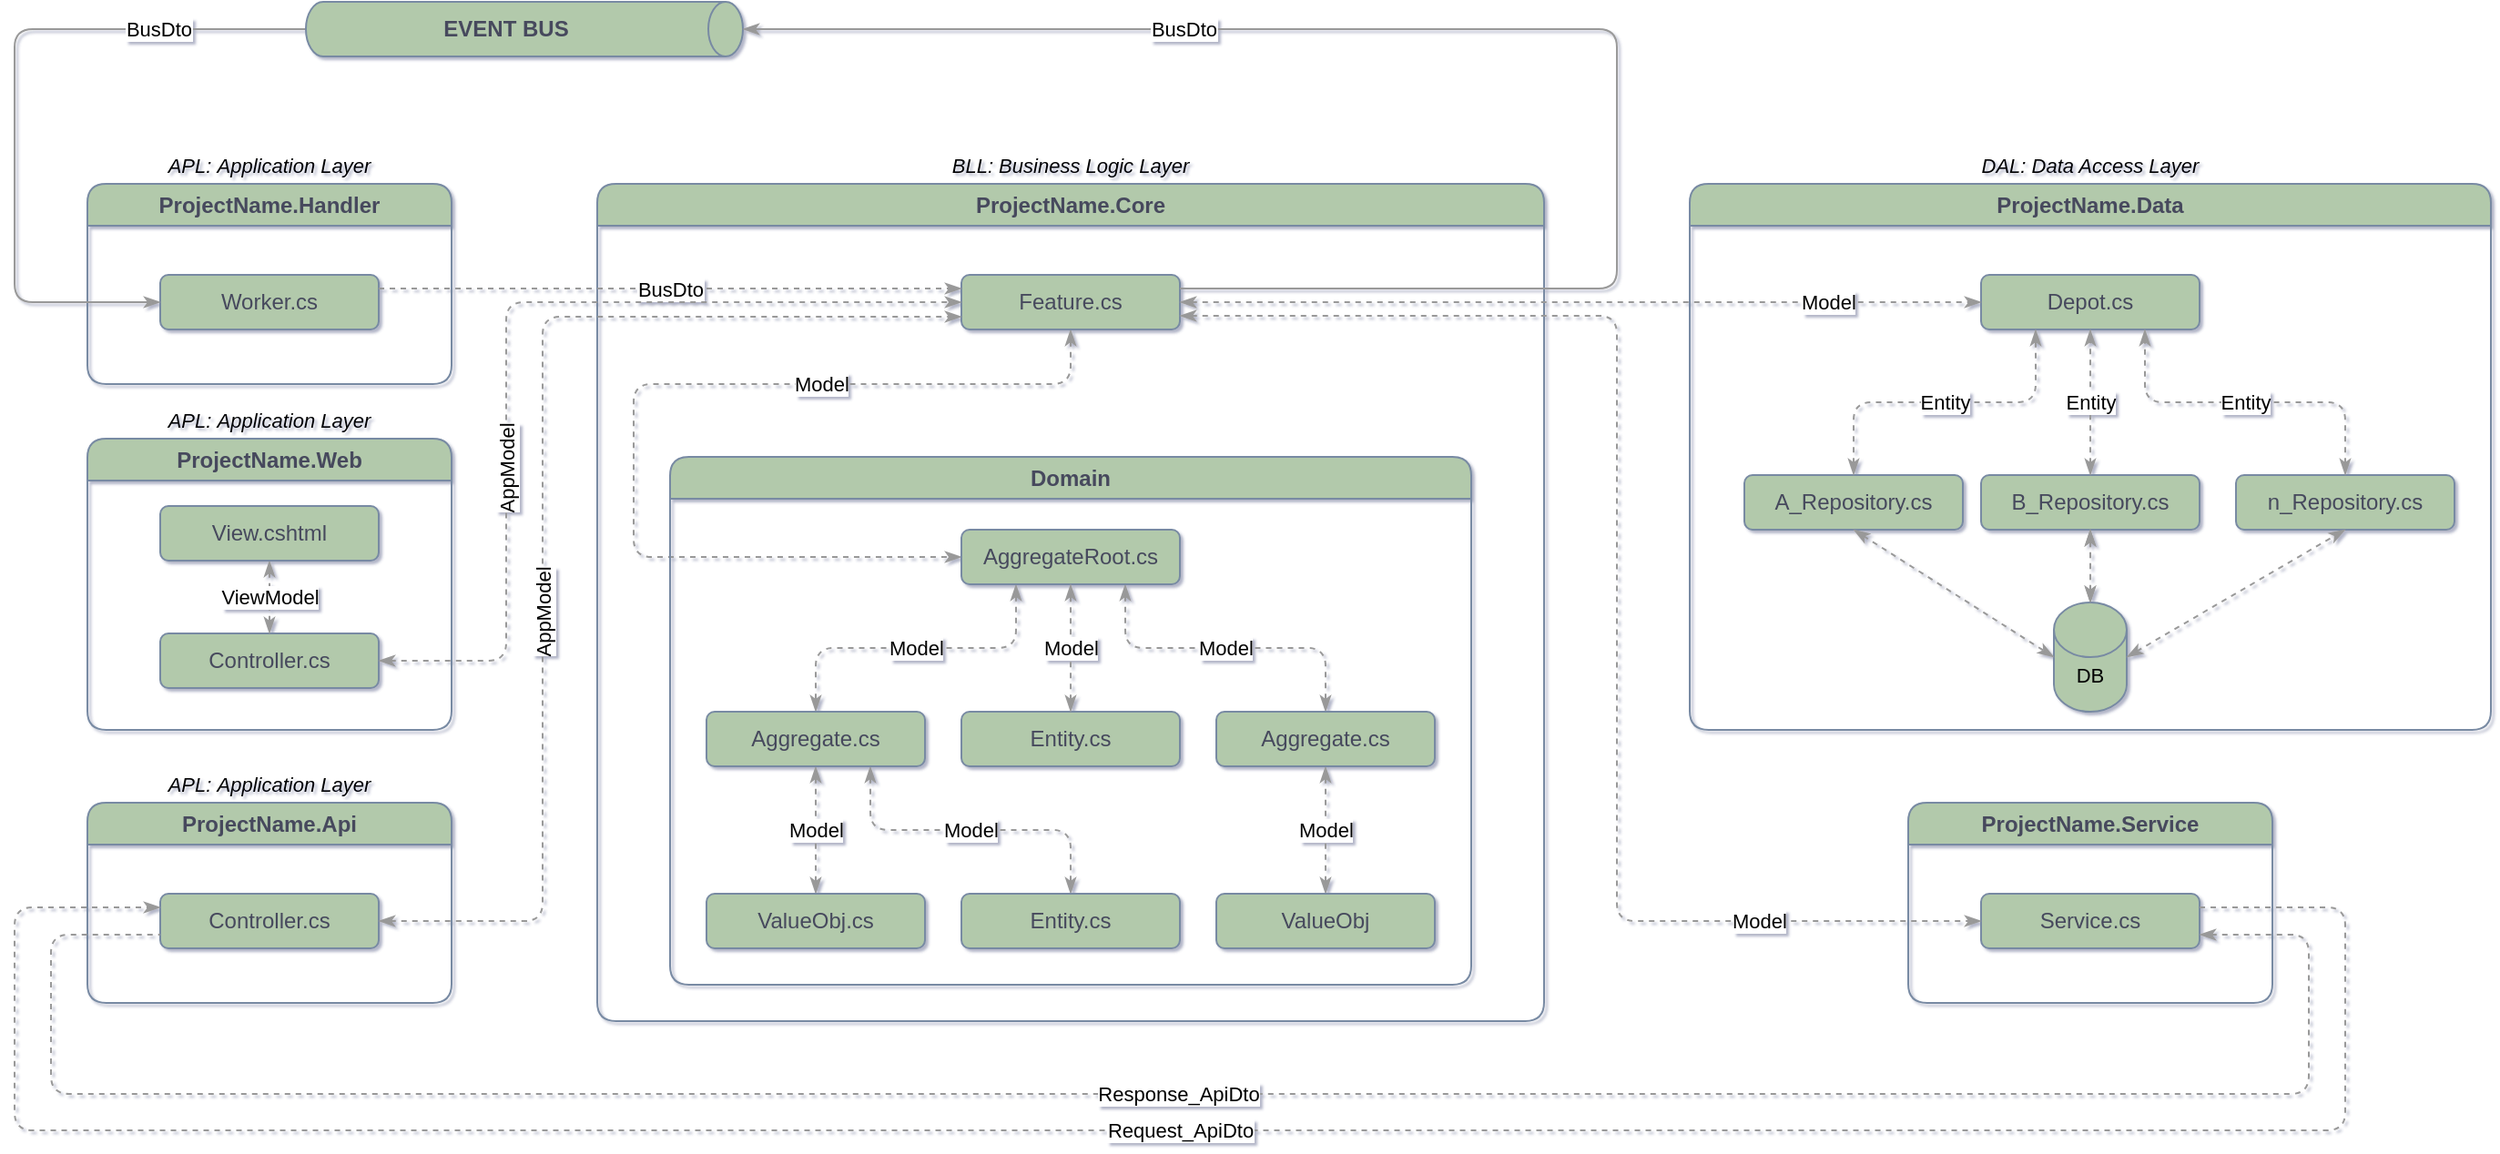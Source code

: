 <mxfile version="22.0.3" type="device">
  <diagram id="iLdezfkAtNY4yDoed4SI" name="Pagina-1">
    <mxGraphModel dx="3772" dy="1671" grid="1" gridSize="10" guides="1" tooltips="1" connect="1" arrows="1" fold="1" page="1" pageScale="1" pageWidth="1169" pageHeight="827" math="0" shadow="1">
      <root>
        <mxCell id="0" />
        <mxCell id="1" parent="0" />
        <mxCell id="ZIbt8lhmEdEB8YdYnukx-40" value="ProjectName.Handler" style="swimlane;whiteSpace=wrap;html=1;fillColor=#B2C9AB;strokeColor=#788AA3;labelBackgroundColor=none;fontColor=#46495D;rounded=1;fontFamily=Helvetica;" parent="1" vertex="1">
          <mxGeometry x="-2240" y="-640" width="200" height="110" as="geometry" />
        </mxCell>
        <mxCell id="ZIbt8lhmEdEB8YdYnukx-41" value="Worker.cs" style="rounded=1;whiteSpace=wrap;html=1;labelBackgroundColor=none;fillColor=#B2C9AB;strokeColor=#788AA3;fontColor=#46495D;fontFamily=Helvetica;" parent="ZIbt8lhmEdEB8YdYnukx-40" vertex="1">
          <mxGeometry x="40" y="50" width="120" height="30" as="geometry" />
        </mxCell>
        <mxCell id="ZIbt8lhmEdEB8YdYnukx-42" value="ProjectName.Core" style="swimlane;whiteSpace=wrap;html=1;labelBackgroundColor=none;fillColor=#B2C9AB;strokeColor=#788AA3;fontColor=#46495D;rounded=1;fontFamily=Helvetica;" parent="1" vertex="1">
          <mxGeometry x="-1960" y="-640" width="520" height="460" as="geometry" />
        </mxCell>
        <mxCell id="S6S6sdwePWm2cXLxEyDb-39" value="Model" style="edgeStyle=orthogonalEdgeStyle;shape=connector;rounded=1;orthogonalLoop=1;jettySize=auto;html=1;exitX=0.5;exitY=1;exitDx=0;exitDy=0;entryX=0;entryY=0.5;entryDx=0;entryDy=0;dashed=1;labelBackgroundColor=default;strokeColor=#999999;align=center;verticalAlign=middle;fontFamily=Helvetica;fontSize=11;fontColor=default;startArrow=classicThin;startFill=1;endArrow=classicThin;endFill=1;jumpStyle=none;" parent="ZIbt8lhmEdEB8YdYnukx-42" source="ZIbt8lhmEdEB8YdYnukx-44" target="S6S6sdwePWm2cXLxEyDb-33" edge="1">
          <mxGeometry x="-0.386" relative="1" as="geometry">
            <Array as="points">
              <mxPoint x="260" y="110" />
              <mxPoint x="20" y="110" />
              <mxPoint x="20" y="205" />
            </Array>
            <mxPoint as="offset" />
          </mxGeometry>
        </mxCell>
        <mxCell id="ZIbt8lhmEdEB8YdYnukx-44" value="Feature.cs" style="rounded=1;whiteSpace=wrap;html=1;labelBackgroundColor=none;fillColor=#B2C9AB;strokeColor=#788AA3;fontColor=#46495D;fontFamily=Helvetica;" parent="ZIbt8lhmEdEB8YdYnukx-42" vertex="1">
          <mxGeometry x="200" y="50" width="120" height="30" as="geometry" />
        </mxCell>
        <mxCell id="ZIbt8lhmEdEB8YdYnukx-49" style="edgeStyle=none;rounded=1;orthogonalLoop=1;jettySize=auto;html=1;exitX=0.5;exitY=0;exitDx=0;exitDy=0;dashed=1;labelBackgroundColor=none;strokeColor=#788AA3;fontColor=default;fontFamily=Helvetica;" parent="ZIbt8lhmEdEB8YdYnukx-42" source="ZIbt8lhmEdEB8YdYnukx-44" target="ZIbt8lhmEdEB8YdYnukx-44" edge="1">
          <mxGeometry relative="1" as="geometry" />
        </mxCell>
        <mxCell id="S6S6sdwePWm2cXLxEyDb-30" value="Domain" style="swimlane;whiteSpace=wrap;html=1;fillColor=#B2C9AB;strokeColor=#788AA3;labelBackgroundColor=none;fontColor=#46495D;rounded=1;fontFamily=Helvetica;align=center;labelPosition=center;verticalLabelPosition=middle;verticalAlign=middle;spacingLeft=0;swimlaneLine=1;" parent="ZIbt8lhmEdEB8YdYnukx-42" vertex="1">
          <mxGeometry x="40" y="150" width="440" height="290" as="geometry" />
        </mxCell>
        <mxCell id="S6S6sdwePWm2cXLxEyDb-40" value="Model" style="edgeStyle=orthogonalEdgeStyle;shape=connector;rounded=1;orthogonalLoop=1;jettySize=auto;html=1;exitX=0.25;exitY=1;exitDx=0;exitDy=0;entryX=0.5;entryY=0;entryDx=0;entryDy=0;dashed=1;labelBackgroundColor=default;strokeColor=#999999;align=center;verticalAlign=middle;fontFamily=Helvetica;fontSize=11;fontColor=default;startArrow=classicThin;startFill=1;endArrow=classicThin;endFill=1;" parent="S6S6sdwePWm2cXLxEyDb-30" source="S6S6sdwePWm2cXLxEyDb-33" target="S6S6sdwePWm2cXLxEyDb-36" edge="1">
          <mxGeometry relative="1" as="geometry" />
        </mxCell>
        <mxCell id="S6S6sdwePWm2cXLxEyDb-41" value="Model" style="edgeStyle=orthogonalEdgeStyle;shape=connector;rounded=1;orthogonalLoop=1;jettySize=auto;html=1;exitX=0.75;exitY=1;exitDx=0;exitDy=0;entryX=0.5;entryY=0;entryDx=0;entryDy=0;dashed=1;labelBackgroundColor=default;strokeColor=#999999;align=center;verticalAlign=middle;fontFamily=Helvetica;fontSize=11;fontColor=default;startArrow=classicThin;startFill=1;endArrow=classicThin;endFill=1;" parent="S6S6sdwePWm2cXLxEyDb-30" source="S6S6sdwePWm2cXLxEyDb-33" target="S6S6sdwePWm2cXLxEyDb-35" edge="1">
          <mxGeometry relative="1" as="geometry" />
        </mxCell>
        <mxCell id="S6S6sdwePWm2cXLxEyDb-33" value="AggregateRoot.cs" style="rounded=1;whiteSpace=wrap;html=1;labelBackgroundColor=none;fillColor=#B2C9AB;strokeColor=#788AA3;fontColor=#46495D;fillStyle=auto;fontFamily=Helvetica;" parent="S6S6sdwePWm2cXLxEyDb-30" vertex="1">
          <mxGeometry x="160" y="40" width="120" height="30" as="geometry" />
        </mxCell>
        <mxCell id="S6S6sdwePWm2cXLxEyDb-34" value="Entity.cs" style="rounded=1;whiteSpace=wrap;html=1;labelBackgroundColor=none;fillColor=#B2C9AB;strokeColor=#788AA3;fontColor=#46495D;fontFamily=Helvetica;" parent="S6S6sdwePWm2cXLxEyDb-30" vertex="1">
          <mxGeometry x="160" y="140" width="120" height="30" as="geometry" />
        </mxCell>
        <mxCell id="8IRpJfA5RcOS6pKWGIfW-10" value="Model" style="edgeStyle=orthogonalEdgeStyle;shape=connector;rounded=1;orthogonalLoop=1;jettySize=auto;html=1;dashed=1;labelBackgroundColor=default;strokeColor=#999999;align=center;verticalAlign=middle;fontFamily=Helvetica;fontSize=11;fontColor=default;startArrow=classicThin;startFill=1;endArrow=classicThin;endFill=1;" parent="S6S6sdwePWm2cXLxEyDb-30" source="S6S6sdwePWm2cXLxEyDb-35" target="8IRpJfA5RcOS6pKWGIfW-7" edge="1">
          <mxGeometry relative="1" as="geometry" />
        </mxCell>
        <mxCell id="S6S6sdwePWm2cXLxEyDb-35" value="Aggregate.cs" style="rounded=1;whiteSpace=wrap;html=1;labelBackgroundColor=none;fillColor=#B2C9AB;strokeColor=#788AA3;fontColor=#46495D;fontFamily=Helvetica;" parent="S6S6sdwePWm2cXLxEyDb-30" vertex="1">
          <mxGeometry x="300" y="140" width="120" height="30" as="geometry" />
        </mxCell>
        <mxCell id="8IRpJfA5RcOS6pKWGIfW-8" value="Model" style="edgeStyle=orthogonalEdgeStyle;shape=connector;rounded=1;orthogonalLoop=1;jettySize=auto;html=1;dashed=1;labelBackgroundColor=default;strokeColor=#999999;align=center;verticalAlign=middle;fontFamily=Helvetica;fontSize=11;fontColor=default;startArrow=classicThin;startFill=1;endArrow=classicThin;endFill=1;" parent="S6S6sdwePWm2cXLxEyDb-30" source="S6S6sdwePWm2cXLxEyDb-36" target="8IRpJfA5RcOS6pKWGIfW-5" edge="1">
          <mxGeometry relative="1" as="geometry" />
        </mxCell>
        <mxCell id="8IRpJfA5RcOS6pKWGIfW-9" value="Model" style="edgeStyle=orthogonalEdgeStyle;shape=connector;rounded=1;orthogonalLoop=1;jettySize=auto;html=1;exitX=0.75;exitY=1;exitDx=0;exitDy=0;entryX=0.5;entryY=0;entryDx=0;entryDy=0;dashed=1;labelBackgroundColor=default;strokeColor=#999999;align=center;verticalAlign=middle;fontFamily=Helvetica;fontSize=11;fontColor=default;startArrow=classicThin;startFill=1;endArrow=classicThin;endFill=1;" parent="S6S6sdwePWm2cXLxEyDb-30" source="S6S6sdwePWm2cXLxEyDb-36" target="8IRpJfA5RcOS6pKWGIfW-6" edge="1">
          <mxGeometry relative="1" as="geometry" />
        </mxCell>
        <mxCell id="S6S6sdwePWm2cXLxEyDb-36" value="Aggregate.cs" style="rounded=1;whiteSpace=wrap;html=1;labelBackgroundColor=none;fillColor=#B2C9AB;strokeColor=#788AA3;fontColor=#46495D;fontFamily=Helvetica;" parent="S6S6sdwePWm2cXLxEyDb-30" vertex="1">
          <mxGeometry x="20" y="140" width="120" height="30" as="geometry" />
        </mxCell>
        <mxCell id="S6S6sdwePWm2cXLxEyDb-37" value="Model" style="endArrow=classicThin;html=1;rounded=1;dashed=1;labelBackgroundColor=default;strokeColor=#999999;align=center;verticalAlign=middle;fontFamily=Helvetica;fontSize=11;fontColor=default;shape=connector;entryX=0.5;entryY=1;entryDx=0;entryDy=0;exitX=0.5;exitY=0;exitDx=0;exitDy=0;startArrow=classicThin;startFill=1;endFill=1;" parent="S6S6sdwePWm2cXLxEyDb-30" source="S6S6sdwePWm2cXLxEyDb-34" target="S6S6sdwePWm2cXLxEyDb-33" edge="1">
          <mxGeometry relative="1" as="geometry">
            <mxPoint x="-177.0" y="167.74" as="sourcePoint" />
            <mxPoint x="-77" y="167.74" as="targetPoint" />
          </mxGeometry>
        </mxCell>
        <mxCell id="8IRpJfA5RcOS6pKWGIfW-5" value="ValueObj.cs" style="rounded=1;whiteSpace=wrap;html=1;labelBackgroundColor=none;fillColor=#B2C9AB;strokeColor=#788AA3;fontColor=#46495D;fontFamily=Helvetica;" parent="S6S6sdwePWm2cXLxEyDb-30" vertex="1">
          <mxGeometry x="20" y="240" width="120" height="30" as="geometry" />
        </mxCell>
        <mxCell id="8IRpJfA5RcOS6pKWGIfW-6" value="Entity.cs" style="rounded=1;whiteSpace=wrap;html=1;labelBackgroundColor=none;fillColor=#B2C9AB;strokeColor=#788AA3;fontColor=#46495D;fontFamily=Helvetica;" parent="S6S6sdwePWm2cXLxEyDb-30" vertex="1">
          <mxGeometry x="160" y="240" width="120" height="30" as="geometry" />
        </mxCell>
        <mxCell id="8IRpJfA5RcOS6pKWGIfW-7" value="ValueObj" style="rounded=1;whiteSpace=wrap;html=1;labelBackgroundColor=none;fillColor=#B2C9AB;strokeColor=#788AA3;fontColor=#46495D;fontFamily=Helvetica;" parent="S6S6sdwePWm2cXLxEyDb-30" vertex="1">
          <mxGeometry x="300" y="240" width="120" height="30" as="geometry" />
        </mxCell>
        <mxCell id="ZIbt8lhmEdEB8YdYnukx-50" value="ProjectName.Data" style="swimlane;whiteSpace=wrap;html=1;labelBackgroundColor=none;fillColor=#B2C9AB;strokeColor=#788AA3;fontColor=#46495D;rounded=1;fontFamily=Helvetica;" parent="1" vertex="1">
          <mxGeometry x="-1360" y="-640" width="440" height="300" as="geometry" />
        </mxCell>
        <mxCell id="ZIbt8lhmEdEB8YdYnukx-51" value="Depot.cs" style="rounded=1;whiteSpace=wrap;html=1;labelBackgroundColor=none;fillColor=#B2C9AB;strokeColor=#788AA3;fontColor=#46495D;fillStyle=auto;fontFamily=Helvetica;" parent="ZIbt8lhmEdEB8YdYnukx-50" vertex="1">
          <mxGeometry x="160" y="50" width="120" height="30" as="geometry" />
        </mxCell>
        <mxCell id="ZIbt8lhmEdEB8YdYnukx-52" value="B_Repository.cs" style="rounded=1;whiteSpace=wrap;html=1;labelBackgroundColor=none;fillColor=#B2C9AB;strokeColor=#788AA3;fontColor=#46495D;fontFamily=Helvetica;" parent="ZIbt8lhmEdEB8YdYnukx-50" vertex="1">
          <mxGeometry x="160" y="160" width="120" height="30" as="geometry" />
        </mxCell>
        <mxCell id="ZIbt8lhmEdEB8YdYnukx-53" value="n_Repository.cs" style="rounded=1;whiteSpace=wrap;html=1;labelBackgroundColor=none;fillColor=#B2C9AB;strokeColor=#788AA3;fontColor=#46495D;fontFamily=Helvetica;" parent="ZIbt8lhmEdEB8YdYnukx-50" vertex="1">
          <mxGeometry x="300" y="160" width="120" height="30" as="geometry" />
        </mxCell>
        <mxCell id="ZIbt8lhmEdEB8YdYnukx-54" value="A_Repository.cs" style="rounded=1;whiteSpace=wrap;html=1;labelBackgroundColor=none;fillColor=#B2C9AB;strokeColor=#788AA3;fontColor=#46495D;fontFamily=Helvetica;" parent="ZIbt8lhmEdEB8YdYnukx-50" vertex="1">
          <mxGeometry x="30" y="160" width="120" height="30" as="geometry" />
        </mxCell>
        <mxCell id="BrrqnyrBpg-WXdn33gqE-143" value="" style="edgeStyle=none;shape=connector;rounded=1;orthogonalLoop=1;jettySize=auto;html=1;dashed=1;labelBackgroundColor=default;strokeColor=#999999;align=center;verticalAlign=middle;fontFamily=Helvetica;fontSize=11;fontColor=default;startArrow=classicThin;startFill=1;endArrow=classicThin;endFill=1;" parent="ZIbt8lhmEdEB8YdYnukx-50" source="ZIbt8lhmEdEB8YdYnukx-58" target="ZIbt8lhmEdEB8YdYnukx-52" edge="1">
          <mxGeometry relative="1" as="geometry" />
        </mxCell>
        <mxCell id="ZIbt8lhmEdEB8YdYnukx-58" value="" style="shape=cylinder3;whiteSpace=wrap;html=1;boundedLbl=1;backgroundOutline=1;size=15;fontFamily=Helvetica;fontSize=11;fontColor=#46495D;labelBackgroundColor=none;fillColor=#B2C9AB;strokeColor=#788AA3;rounded=1;" parent="ZIbt8lhmEdEB8YdYnukx-50" vertex="1">
          <mxGeometry x="200" y="230" width="40" height="60" as="geometry" />
        </mxCell>
        <mxCell id="BrrqnyrBpg-WXdn33gqE-6" value="" style="endArrow=classicThin;html=1;rounded=1;entryX=0;entryY=0.5;entryDx=0;entryDy=0;entryPerimeter=0;exitX=0.5;exitY=1;exitDx=0;exitDy=0;startArrow=classicThin;startFill=1;endFill=1;dashed=1;strokeColor=#999999;fontFamily=Helvetica;" parent="ZIbt8lhmEdEB8YdYnukx-50" source="ZIbt8lhmEdEB8YdYnukx-54" target="ZIbt8lhmEdEB8YdYnukx-58" edge="1">
          <mxGeometry relative="1" as="geometry">
            <mxPoint x="-175" y="173.74" as="sourcePoint" />
            <mxPoint x="-75" y="173.74" as="targetPoint" />
          </mxGeometry>
        </mxCell>
        <mxCell id="BrrqnyrBpg-WXdn33gqE-8" value="" style="endArrow=classicThin;html=1;rounded=1;dashed=1;labelBackgroundColor=default;strokeColor=#999999;align=center;verticalAlign=middle;fontFamily=Helvetica;fontSize=11;fontColor=default;shape=connector;entryX=0.5;entryY=0;entryDx=0;entryDy=0;entryPerimeter=0;exitX=0.5;exitY=1;exitDx=0;exitDy=0;startArrow=classicThin;startFill=1;endFill=1;" parent="ZIbt8lhmEdEB8YdYnukx-50" source="ZIbt8lhmEdEB8YdYnukx-52" target="ZIbt8lhmEdEB8YdYnukx-58" edge="1">
          <mxGeometry relative="1" as="geometry">
            <mxPoint x="-175" y="173.74" as="sourcePoint" />
            <mxPoint x="-75" y="173.74" as="targetPoint" />
          </mxGeometry>
        </mxCell>
        <mxCell id="BrrqnyrBpg-WXdn33gqE-10" value="" style="endArrow=classicThin;html=1;rounded=1;dashed=1;labelBackgroundColor=default;strokeColor=#999999;align=center;verticalAlign=middle;fontFamily=Helvetica;fontSize=11;fontColor=default;shape=connector;entryX=0.5;entryY=1;entryDx=0;entryDy=0;exitX=1;exitY=0.5;exitDx=0;exitDy=0;exitPerimeter=0;startArrow=classicThin;startFill=1;endFill=1;" parent="ZIbt8lhmEdEB8YdYnukx-50" source="ZIbt8lhmEdEB8YdYnukx-58" target="ZIbt8lhmEdEB8YdYnukx-53" edge="1">
          <mxGeometry relative="1" as="geometry">
            <mxPoint x="-175" y="173.74" as="sourcePoint" />
            <mxPoint x="-75" y="173.74" as="targetPoint" />
          </mxGeometry>
        </mxCell>
        <mxCell id="BrrqnyrBpg-WXdn33gqE-14" value="" style="endArrow=classicThin;html=1;rounded=1;dashed=1;labelBackgroundColor=default;strokeColor=#999999;align=center;verticalAlign=middle;fontFamily=Helvetica;fontSize=11;fontColor=default;shape=connector;entryX=0.5;entryY=1;entryDx=0;entryDy=0;exitX=0.5;exitY=0;exitDx=0;exitDy=0;startArrow=classicThin;startFill=1;endFill=1;" parent="ZIbt8lhmEdEB8YdYnukx-50" source="ZIbt8lhmEdEB8YdYnukx-52" target="ZIbt8lhmEdEB8YdYnukx-51" edge="1">
          <mxGeometry relative="1" as="geometry">
            <mxPoint x="-175" y="173.74" as="sourcePoint" />
            <mxPoint x="-75" y="173.74" as="targetPoint" />
          </mxGeometry>
        </mxCell>
        <mxCell id="BrrqnyrBpg-WXdn33gqE-15" value="Entity" style="edgeLabel;resizable=0;html=1;align=center;verticalAlign=middle;fontFamily=Helvetica;fontSize=11;fontColor=default;rounded=1;" parent="BrrqnyrBpg-WXdn33gqE-14" connectable="0" vertex="1">
          <mxGeometry relative="1" as="geometry" />
        </mxCell>
        <mxCell id="BrrqnyrBpg-WXdn33gqE-16" value="" style="endArrow=classicThin;html=1;rounded=1;dashed=1;labelBackgroundColor=default;strokeColor=#999999;align=center;verticalAlign=middle;fontFamily=Helvetica;fontSize=11;fontColor=default;shape=connector;entryX=0.75;entryY=1;entryDx=0;entryDy=0;exitX=0.5;exitY=0;exitDx=0;exitDy=0;edgeStyle=orthogonalEdgeStyle;startArrow=classicThin;startFill=1;endFill=1;" parent="ZIbt8lhmEdEB8YdYnukx-50" source="ZIbt8lhmEdEB8YdYnukx-53" target="ZIbt8lhmEdEB8YdYnukx-51" edge="1">
          <mxGeometry relative="1" as="geometry">
            <mxPoint x="-175" y="173.74" as="sourcePoint" />
            <mxPoint x="-75" y="173.74" as="targetPoint" />
          </mxGeometry>
        </mxCell>
        <mxCell id="BrrqnyrBpg-WXdn33gqE-17" value="Entity" style="edgeLabel;resizable=0;html=1;align=center;verticalAlign=middle;fontFamily=Helvetica;fontSize=11;fontColor=default;rounded=1;" parent="BrrqnyrBpg-WXdn33gqE-16" connectable="0" vertex="1">
          <mxGeometry relative="1" as="geometry" />
        </mxCell>
        <mxCell id="BrrqnyrBpg-WXdn33gqE-18" value="" style="endArrow=classicThin;html=1;rounded=1;dashed=1;labelBackgroundColor=default;strokeColor=#999999;align=center;verticalAlign=middle;fontFamily=Helvetica;fontSize=11;fontColor=default;shape=connector;entryX=0.25;entryY=1;entryDx=0;entryDy=0;exitX=0.5;exitY=0;exitDx=0;exitDy=0;edgeStyle=orthogonalEdgeStyle;startArrow=classicThin;startFill=1;endFill=1;" parent="ZIbt8lhmEdEB8YdYnukx-50" source="ZIbt8lhmEdEB8YdYnukx-54" target="ZIbt8lhmEdEB8YdYnukx-51" edge="1">
          <mxGeometry relative="1" as="geometry">
            <mxPoint x="-175" y="173.74" as="sourcePoint" />
            <mxPoint x="-75" y="173.74" as="targetPoint" />
          </mxGeometry>
        </mxCell>
        <mxCell id="BrrqnyrBpg-WXdn33gqE-19" value="Entity" style="edgeLabel;resizable=0;html=1;align=center;verticalAlign=middle;fontFamily=Helvetica;fontSize=11;fontColor=default;rounded=1;" parent="BrrqnyrBpg-WXdn33gqE-18" connectable="0" vertex="1">
          <mxGeometry relative="1" as="geometry" />
        </mxCell>
        <mxCell id="BrrqnyrBpg-WXdn33gqE-141" value="DB" style="text;strokeColor=none;align=center;fillColor=none;html=1;verticalAlign=middle;whiteSpace=wrap;rounded=1;fontSize=11;fontFamily=Helvetica;fontColor=default;" parent="ZIbt8lhmEdEB8YdYnukx-50" vertex="1">
          <mxGeometry x="205" y="260" width="30" height="20" as="geometry" />
        </mxCell>
        <mxCell id="S6S6sdwePWm2cXLxEyDb-23" value="BusDto" style="edgeStyle=orthogonalEdgeStyle;shape=connector;rounded=1;orthogonalLoop=1;jettySize=auto;html=1;exitX=0.5;exitY=1;exitDx=0;exitDy=0;exitPerimeter=0;entryX=0;entryY=0.5;entryDx=0;entryDy=0;labelBackgroundColor=default;strokeColor=#999999;align=center;verticalAlign=middle;fontFamily=Helvetica;fontSize=11;fontColor=default;startArrow=none;startFill=0;endArrow=classicThin;endFill=1;strokeWidth=1;" parent="1" source="ZIbt8lhmEdEB8YdYnukx-64" target="ZIbt8lhmEdEB8YdYnukx-41" edge="1">
          <mxGeometry x="-0.585" relative="1" as="geometry">
            <Array as="points">
              <mxPoint x="-2280" y="-725" />
              <mxPoint x="-2280" y="-575" />
            </Array>
            <mxPoint as="offset" />
          </mxGeometry>
        </mxCell>
        <mxCell id="ZIbt8lhmEdEB8YdYnukx-64" value="" style="shape=cylinder3;whiteSpace=wrap;html=1;boundedLbl=1;backgroundOutline=1;size=9.5;strokeColor=#788AA3;fontColor=#46495D;fillColor=#B2C9AB;direction=south;rounded=1;fontFamily=Helvetica;" parent="1" vertex="1">
          <mxGeometry x="-2120" y="-740" width="240" height="30" as="geometry" />
        </mxCell>
        <mxCell id="ZIbt8lhmEdEB8YdYnukx-67" value="&lt;b&gt;EVENT BUS&lt;/b&gt;" style="text;html=1;strokeColor=none;fillColor=none;align=center;verticalAlign=middle;whiteSpace=wrap;rounded=1;fontColor=#46495D;glass=0;shadow=0;fontFamily=Helvetica;" parent="1" vertex="1">
          <mxGeometry x="-2050" y="-740" width="80" height="30" as="geometry" />
        </mxCell>
        <mxCell id="BrrqnyrBpg-WXdn33gqE-41" value="&lt;font&gt;ProjectName.Service&lt;/font&gt;" style="swimlane;whiteSpace=wrap;html=1;labelBackgroundColor=none;fillColor=#B2C9AB;strokeColor=#788AA3;fontColor=#46495D;rounded=1;fontFamily=Helvetica;" parent="1" vertex="1">
          <mxGeometry x="-1240" y="-300" width="200" height="110" as="geometry">
            <mxRectangle x="145" y="40" width="170" height="30" as="alternateBounds" />
          </mxGeometry>
        </mxCell>
        <mxCell id="BrrqnyrBpg-WXdn33gqE-42" value="Service.cs" style="rounded=1;whiteSpace=wrap;html=1;labelBackgroundColor=none;fillColor=#B2C9AB;strokeColor=#788AA3;fontColor=#46495D;fontFamily=Helvetica;" parent="BrrqnyrBpg-WXdn33gqE-41" vertex="1">
          <mxGeometry x="40" y="50" width="120" height="30" as="geometry" />
        </mxCell>
        <mxCell id="BrrqnyrBpg-WXdn33gqE-131" style="edgeStyle=none;shape=connector;rounded=1;orthogonalLoop=1;jettySize=auto;html=1;exitX=0;exitY=0.5;exitDx=0;exitDy=0;dashed=1;labelBackgroundColor=default;strokeColor=#999999;align=center;verticalAlign=middle;fontFamily=Helvetica;fontSize=11;fontColor=default;startArrow=classicThin;startFill=1;endArrow=classicThin;endFill=1;" parent="1" edge="1">
          <mxGeometry relative="1" as="geometry">
            <mxPoint x="-1000.0" y="-293.13" as="sourcePoint" />
            <mxPoint x="-1000.0" y="-293.13" as="targetPoint" />
          </mxGeometry>
        </mxCell>
        <mxCell id="lKIWjpwex-w2_tpGydhm-1" value="ProjectName.Web" style="swimlane;whiteSpace=wrap;html=1;fillColor=#B2C9AB;strokeColor=#788AA3;labelBackgroundColor=none;fontColor=#46495D;rounded=1;fontFamily=Helvetica;" parent="1" vertex="1">
          <mxGeometry x="-2240" y="-500" width="200" height="160" as="geometry" />
        </mxCell>
        <mxCell id="lKIWjpwex-w2_tpGydhm-2" value="Controller.cs" style="rounded=1;whiteSpace=wrap;html=1;labelBackgroundColor=none;fillColor=#B2C9AB;strokeColor=#788AA3;fontColor=#46495D;fontFamily=Helvetica;" parent="lKIWjpwex-w2_tpGydhm-1" vertex="1">
          <mxGeometry x="40" y="107" width="120" height="30" as="geometry" />
        </mxCell>
        <mxCell id="lKIWjpwex-w2_tpGydhm-19" value="ViewModel" style="edgeStyle=orthogonalEdgeStyle;shape=connector;rounded=1;orthogonalLoop=1;jettySize=auto;html=1;exitX=0.5;exitY=1;exitDx=0;exitDy=0;entryX=0.5;entryY=0;entryDx=0;entryDy=0;dashed=1;labelBackgroundColor=default;strokeColor=#999999;align=center;verticalAlign=middle;fontFamily=Helvetica;fontSize=11;fontColor=default;startArrow=classicThin;startFill=1;endArrow=classicThin;endFill=1;" parent="lKIWjpwex-w2_tpGydhm-1" source="lKIWjpwex-w2_tpGydhm-18" target="lKIWjpwex-w2_tpGydhm-2" edge="1">
          <mxGeometry relative="1" as="geometry" />
        </mxCell>
        <mxCell id="lKIWjpwex-w2_tpGydhm-18" value="View.cshtml" style="rounded=1;whiteSpace=wrap;html=1;labelBackgroundColor=none;fillColor=#B2C9AB;strokeColor=#788AA3;fontColor=#46495D;fontFamily=Helvetica;" parent="lKIWjpwex-w2_tpGydhm-1" vertex="1">
          <mxGeometry x="40" y="37" width="120" height="30" as="geometry" />
        </mxCell>
        <mxCell id="lKIWjpwex-w2_tpGydhm-22" value="Model" style="edgeStyle=orthogonalEdgeStyle;shape=connector;rounded=1;orthogonalLoop=1;jettySize=auto;html=1;exitX=1;exitY=0.5;exitDx=0;exitDy=0;entryX=0;entryY=0.5;entryDx=0;entryDy=0;dashed=1;labelBackgroundColor=default;strokeColor=#999999;align=center;verticalAlign=middle;fontFamily=Helvetica;fontSize=11;fontColor=default;startArrow=classicThin;startFill=1;endArrow=classicThin;endFill=1;" parent="1" source="ZIbt8lhmEdEB8YdYnukx-44" target="ZIbt8lhmEdEB8YdYnukx-51" edge="1">
          <mxGeometry x="0.618" relative="1" as="geometry">
            <mxPoint as="offset" />
          </mxGeometry>
        </mxCell>
        <mxCell id="lKIWjpwex-w2_tpGydhm-26" value="Model" style="edgeStyle=orthogonalEdgeStyle;shape=connector;rounded=1;orthogonalLoop=1;jettySize=auto;html=1;exitX=1;exitY=0.75;exitDx=0;exitDy=0;entryX=0;entryY=0.5;entryDx=0;entryDy=0;dashed=1;labelBackgroundColor=default;strokeColor=#999999;align=center;verticalAlign=middle;fontFamily=Helvetica;fontSize=11;fontColor=default;startArrow=classicThin;startFill=1;endArrow=classicThin;endFill=1;horizontal=1;" parent="1" source="ZIbt8lhmEdEB8YdYnukx-44" target="BrrqnyrBpg-WXdn33gqE-42" edge="1">
          <mxGeometry x="0.684" relative="1" as="geometry">
            <Array as="points">
              <mxPoint x="-1400" y="-568" />
              <mxPoint x="-1400" y="-235" />
            </Array>
            <mxPoint as="offset" />
          </mxGeometry>
        </mxCell>
        <mxCell id="lKIWjpwex-w2_tpGydhm-27" value="ProjectName.Api" style="swimlane;whiteSpace=wrap;html=1;fillColor=#B2C9AB;strokeColor=#788AA3;labelBackgroundColor=none;fontColor=#46495D;rounded=1;fontFamily=Helvetica;" parent="1" vertex="1">
          <mxGeometry x="-2240" y="-300" width="200" height="110" as="geometry" />
        </mxCell>
        <mxCell id="lKIWjpwex-w2_tpGydhm-28" value="Controller.cs" style="rounded=1;whiteSpace=wrap;html=1;labelBackgroundColor=none;fillColor=#B2C9AB;strokeColor=#788AA3;fontColor=#46495D;fontFamily=Helvetica;" parent="lKIWjpwex-w2_tpGydhm-27" vertex="1">
          <mxGeometry x="40" y="50" width="120" height="30" as="geometry" />
        </mxCell>
        <mxCell id="lKIWjpwex-w2_tpGydhm-33" value="BusDto" style="edgeStyle=orthogonalEdgeStyle;shape=connector;rounded=1;orthogonalLoop=1;jettySize=auto;html=1;exitX=1;exitY=0.25;exitDx=0;exitDy=0;entryX=0;entryY=0.25;entryDx=0;entryDy=0;labelBackgroundColor=default;strokeColor=#999999;align=center;verticalAlign=middle;fontFamily=Helvetica;fontSize=11;fontColor=default;startArrow=none;startFill=0;endArrow=classicThin;endFill=1;dashed=1;" parent="1" source="ZIbt8lhmEdEB8YdYnukx-41" target="ZIbt8lhmEdEB8YdYnukx-44" edge="1">
          <mxGeometry x="-0.0" relative="1" as="geometry">
            <mxPoint as="offset" />
          </mxGeometry>
        </mxCell>
        <mxCell id="lKIWjpwex-w2_tpGydhm-34" value="AppModel" style="edgeStyle=orthogonalEdgeStyle;shape=connector;rounded=1;orthogonalLoop=1;jettySize=auto;html=1;exitX=1;exitY=0.5;exitDx=0;exitDy=0;entryX=0;entryY=0.5;entryDx=0;entryDy=0;dashed=1;labelBackgroundColor=default;strokeColor=#999999;align=center;verticalAlign=middle;fontFamily=Helvetica;fontSize=11;fontColor=default;startArrow=classicThin;startFill=1;endArrow=classicThin;endFill=1;horizontal=0;" parent="1" source="lKIWjpwex-w2_tpGydhm-2" target="ZIbt8lhmEdEB8YdYnukx-44" edge="1">
          <mxGeometry x="-0.322" relative="1" as="geometry">
            <Array as="points">
              <mxPoint x="-2010" y="-378" />
              <mxPoint x="-2010" y="-575" />
            </Array>
            <mxPoint as="offset" />
          </mxGeometry>
        </mxCell>
        <mxCell id="lKIWjpwex-w2_tpGydhm-35" value="AppModel" style="edgeStyle=orthogonalEdgeStyle;shape=connector;rounded=1;orthogonalLoop=1;jettySize=auto;html=1;exitX=1;exitY=0.5;exitDx=0;exitDy=0;entryX=0;entryY=0.75;entryDx=0;entryDy=0;dashed=1;labelBackgroundColor=default;strokeColor=#999999;align=center;verticalAlign=middle;fontFamily=Helvetica;fontSize=11;fontColor=default;startArrow=classicThin;startFill=1;endArrow=classicThin;endFill=1;horizontal=0;" parent="1" source="lKIWjpwex-w2_tpGydhm-28" target="ZIbt8lhmEdEB8YdYnukx-44" edge="1">
          <mxGeometry x="-0.205" relative="1" as="geometry">
            <Array as="points">
              <mxPoint x="-1990" y="-235" />
              <mxPoint x="-1990" y="-567" />
              <mxPoint x="-1760" y="-567" />
            </Array>
            <mxPoint as="offset" />
          </mxGeometry>
        </mxCell>
        <mxCell id="lKIWjpwex-w2_tpGydhm-36" value="Request_ApiDto" style="edgeStyle=orthogonalEdgeStyle;shape=connector;rounded=1;orthogonalLoop=1;jettySize=auto;html=1;dashed=1;labelBackgroundColor=default;strokeColor=#999999;align=center;verticalAlign=middle;fontFamily=Helvetica;fontSize=11;fontColor=default;startArrow=none;startFill=0;endArrow=classicThin;endFill=1;exitX=1;exitY=0.25;exitDx=0;exitDy=0;entryX=0;entryY=0.25;entryDx=0;entryDy=0;" parent="1" source="BrrqnyrBpg-WXdn33gqE-42" target="lKIWjpwex-w2_tpGydhm-28" edge="1">
          <mxGeometry relative="1" as="geometry">
            <Array as="points">
              <mxPoint x="-1000" y="-242" />
              <mxPoint x="-1000" y="-120" />
              <mxPoint x="-2280" y="-120" />
              <mxPoint x="-2280" y="-242" />
            </Array>
            <mxPoint as="offset" />
            <mxPoint x="-1000" y="-290" as="sourcePoint" />
            <mxPoint x="-2230" y="-240" as="targetPoint" />
          </mxGeometry>
        </mxCell>
        <mxCell id="1_avAb3cfX063EhRpjaf-22" value="Response_ApiDto" style="edgeStyle=orthogonalEdgeStyle;shape=connector;rounded=1;orthogonalLoop=1;jettySize=auto;html=1;exitX=1;exitY=0.75;exitDx=0;exitDy=0;entryX=0;entryY=0.75;entryDx=0;entryDy=0;dashed=1;labelBackgroundColor=default;strokeColor=#999999;align=center;verticalAlign=middle;fontFamily=Helvetica;fontSize=11;fontColor=default;startArrow=classicThin;startFill=1;endArrow=none;endFill=0;" parent="1" source="BrrqnyrBpg-WXdn33gqE-42" target="lKIWjpwex-w2_tpGydhm-28" edge="1">
          <mxGeometry x="0.001" relative="1" as="geometry">
            <Array as="points">
              <mxPoint x="-1020" y="-227" />
              <mxPoint x="-1020" y="-140" />
              <mxPoint x="-2260" y="-140" />
              <mxPoint x="-2260" y="-227" />
            </Array>
            <mxPoint as="offset" />
          </mxGeometry>
        </mxCell>
        <mxCell id="S6S6sdwePWm2cXLxEyDb-7" value="BLL:&amp;nbsp;Business Logic Layer" style="text;strokeColor=none;align=center;fillColor=none;html=1;verticalAlign=middle;whiteSpace=wrap;rounded=1;fontSize=11;fontFamily=Helvetica;fontColor=default;fontStyle=2;" parent="1" vertex="1">
          <mxGeometry x="-1920" y="-660" width="440" height="20" as="geometry" />
        </mxCell>
        <mxCell id="S6S6sdwePWm2cXLxEyDb-8" value="DAL:&amp;nbsp;Data Access Layer" style="text;strokeColor=none;align=center;fillColor=none;html=1;verticalAlign=middle;whiteSpace=wrap;rounded=1;fontSize=11;fontFamily=Helvetica;fontColor=default;fontStyle=2;" parent="1" vertex="1">
          <mxGeometry x="-1360" y="-660" width="440" height="20" as="geometry" />
        </mxCell>
        <mxCell id="S6S6sdwePWm2cXLxEyDb-22" value="APL:&amp;nbsp;Application Layer" style="text;strokeColor=none;align=center;fillColor=none;html=1;verticalAlign=middle;whiteSpace=wrap;rounded=1;fontSize=11;fontFamily=Helvetica;fontColor=default;fontStyle=2;" parent="1" vertex="1">
          <mxGeometry x="-2240" y="-520" width="200" height="20" as="geometry" />
        </mxCell>
        <mxCell id="S6S6sdwePWm2cXLxEyDb-24" value="BusDto" style="edgeStyle=orthogonalEdgeStyle;shape=connector;rounded=1;orthogonalLoop=1;jettySize=auto;html=1;exitX=1;exitY=0.25;exitDx=0;exitDy=0;entryX=0.5;entryY=0;entryDx=0;entryDy=0;entryPerimeter=0;labelBackgroundColor=default;strokeColor=#999999;align=center;verticalAlign=middle;fontFamily=Helvetica;fontSize=11;fontColor=default;startArrow=none;startFill=0;endArrow=classicThin;endFill=1;" parent="1" source="ZIbt8lhmEdEB8YdYnukx-44" target="ZIbt8lhmEdEB8YdYnukx-64" edge="1">
          <mxGeometry x="0.44" relative="1" as="geometry">
            <Array as="points">
              <mxPoint x="-1400" y="-583" />
              <mxPoint x="-1400" y="-725" />
            </Array>
            <mxPoint as="offset" />
            <mxPoint x="-1800.5" y="-725" as="targetPoint" />
          </mxGeometry>
        </mxCell>
        <mxCell id="S6S6sdwePWm2cXLxEyDb-26" value="APL:&amp;nbsp;Application Layer" style="text;strokeColor=none;align=center;fillColor=none;html=1;verticalAlign=middle;whiteSpace=wrap;rounded=1;fontSize=11;fontFamily=Helvetica;fontColor=default;fontStyle=2;" parent="1" vertex="1">
          <mxGeometry x="-2240" y="-320" width="200" height="20" as="geometry" />
        </mxCell>
        <mxCell id="eS3PLIWxkFcfFMvhsvNB-9" value="APL:&amp;nbsp;Application Layer" style="text;strokeColor=none;align=center;fillColor=none;html=1;verticalAlign=middle;whiteSpace=wrap;rounded=1;fontSize=11;fontFamily=Helvetica;fontColor=default;fontStyle=2;" parent="1" vertex="1">
          <mxGeometry x="-2240" y="-660" width="200" height="20" as="geometry" />
        </mxCell>
      </root>
    </mxGraphModel>
  </diagram>
</mxfile>
